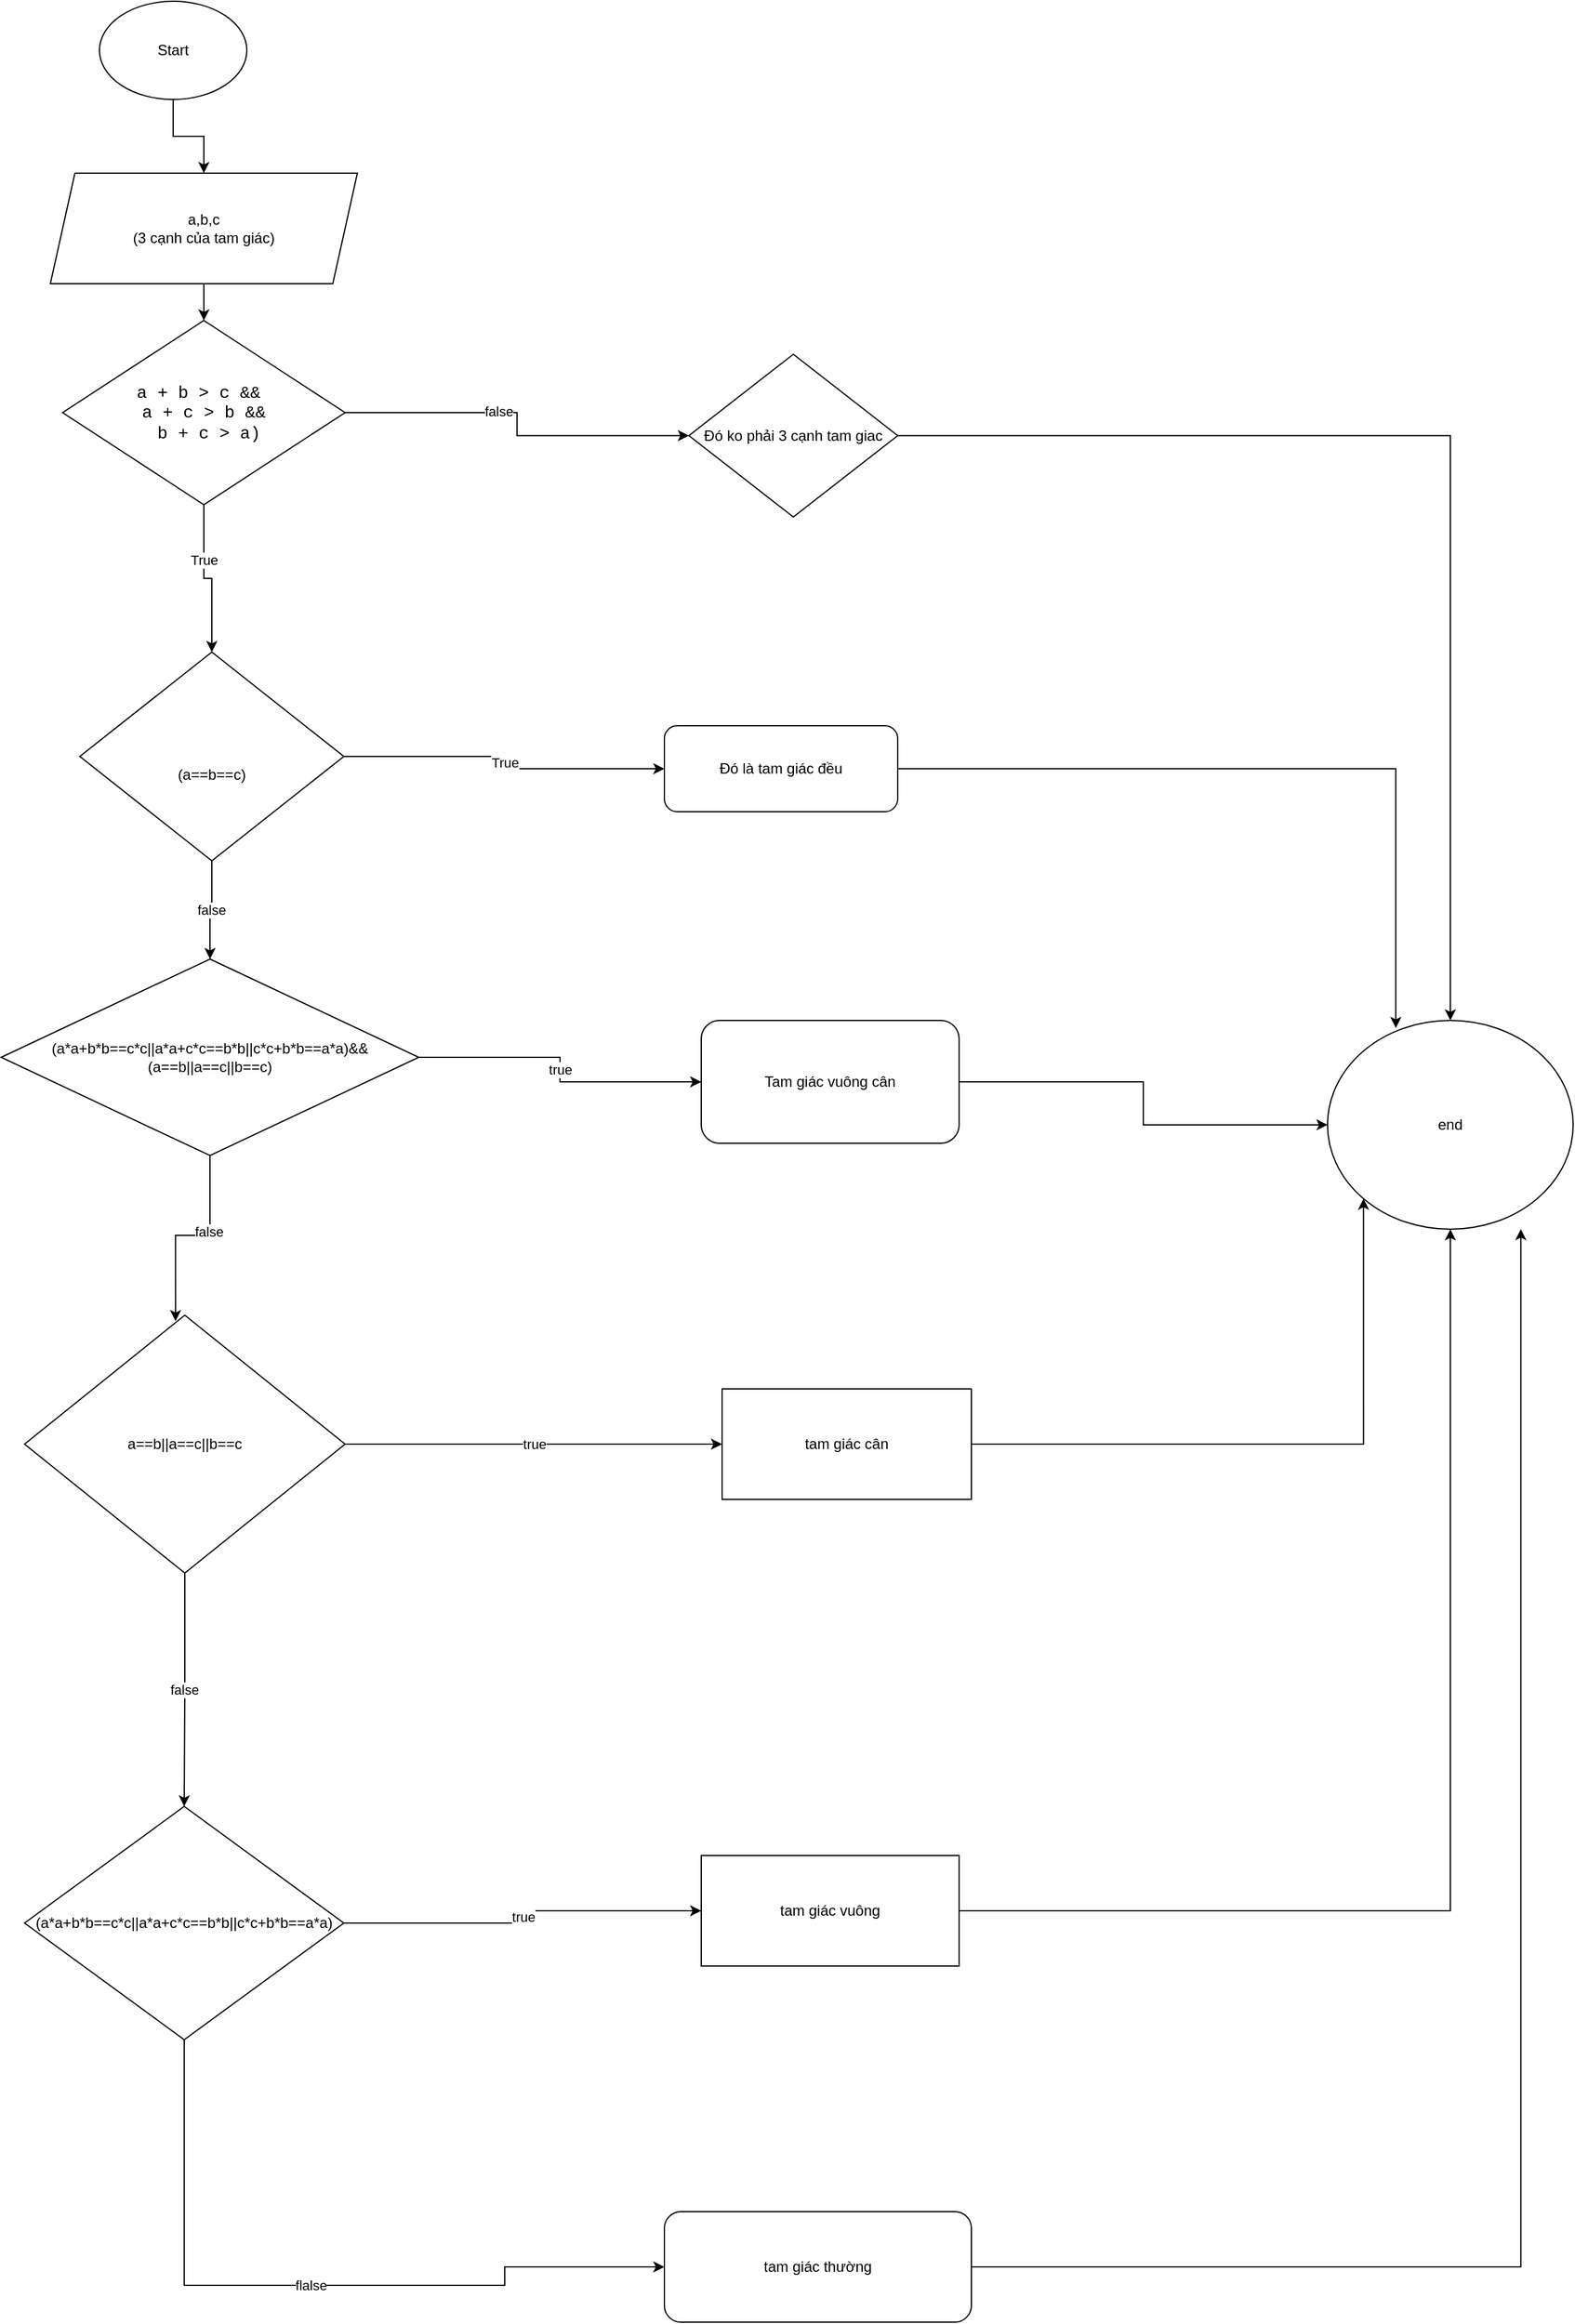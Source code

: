 <mxfile version="22.0.3" type="device">
  <diagram id="C5RBs43oDa-KdzZeNtuy" name="Page-1">
    <mxGraphModel dx="1594" dy="932" grid="1" gridSize="10" guides="1" tooltips="1" connect="1" arrows="1" fold="1" page="1" pageScale="1" pageWidth="827" pageHeight="1169" math="0" shadow="0">
      <root>
        <mxCell id="WIyWlLk6GJQsqaUBKTNV-0" />
        <mxCell id="WIyWlLk6GJQsqaUBKTNV-1" parent="WIyWlLk6GJQsqaUBKTNV-0" />
        <mxCell id="wzvjlH46-cBcdt1pob5m-2" style="edgeStyle=orthogonalEdgeStyle;rounded=0;orthogonalLoop=1;jettySize=auto;html=1;entryX=0.5;entryY=0;entryDx=0;entryDy=0;" parent="WIyWlLk6GJQsqaUBKTNV-1" source="wzvjlH46-cBcdt1pob5m-0" target="wzvjlH46-cBcdt1pob5m-1" edge="1">
          <mxGeometry relative="1" as="geometry" />
        </mxCell>
        <mxCell id="wzvjlH46-cBcdt1pob5m-0" value="Start" style="ellipse;whiteSpace=wrap;html=1;" parent="WIyWlLk6GJQsqaUBKTNV-1" vertex="1">
          <mxGeometry x="320" y="20" width="120" height="80" as="geometry" />
        </mxCell>
        <mxCell id="wzvjlH46-cBcdt1pob5m-4" style="edgeStyle=orthogonalEdgeStyle;rounded=0;orthogonalLoop=1;jettySize=auto;html=1;entryX=0.5;entryY=0;entryDx=0;entryDy=0;" parent="WIyWlLk6GJQsqaUBKTNV-1" source="wzvjlH46-cBcdt1pob5m-1" target="wzvjlH46-cBcdt1pob5m-3" edge="1">
          <mxGeometry relative="1" as="geometry" />
        </mxCell>
        <mxCell id="wzvjlH46-cBcdt1pob5m-1" value="&lt;div&gt;a,b,c&lt;/div&gt;&lt;div&gt;(3 cạnh của tam giác)&lt;br&gt;&lt;/div&gt;" style="shape=parallelogram;perimeter=parallelogramPerimeter;whiteSpace=wrap;html=1;fixedSize=1;" parent="WIyWlLk6GJQsqaUBKTNV-1" vertex="1">
          <mxGeometry x="280" y="160" width="250" height="90" as="geometry" />
        </mxCell>
        <mxCell id="wzvjlH46-cBcdt1pob5m-7" style="edgeStyle=orthogonalEdgeStyle;rounded=0;orthogonalLoop=1;jettySize=auto;html=1;entryX=0;entryY=0.5;entryDx=0;entryDy=0;" parent="WIyWlLk6GJQsqaUBKTNV-1" source="wzvjlH46-cBcdt1pob5m-3" target="wzvjlH46-cBcdt1pob5m-6" edge="1">
          <mxGeometry relative="1" as="geometry" />
        </mxCell>
        <mxCell id="wzvjlH46-cBcdt1pob5m-8" value="false" style="edgeLabel;html=1;align=center;verticalAlign=middle;resizable=0;points=[];" parent="wzvjlH46-cBcdt1pob5m-7" vertex="1" connectable="0">
          <mxGeometry x="-0.167" y="1" relative="1" as="geometry">
            <mxPoint as="offset" />
          </mxGeometry>
        </mxCell>
        <mxCell id="wzvjlH46-cBcdt1pob5m-9" style="edgeStyle=orthogonalEdgeStyle;rounded=0;orthogonalLoop=1;jettySize=auto;html=1;" parent="WIyWlLk6GJQsqaUBKTNV-1" source="wzvjlH46-cBcdt1pob5m-3" target="wzvjlH46-cBcdt1pob5m-5" edge="1">
          <mxGeometry relative="1" as="geometry" />
        </mxCell>
        <mxCell id="wzvjlH46-cBcdt1pob5m-10" value="True" style="edgeLabel;html=1;align=center;verticalAlign=middle;resizable=0;points=[];" parent="wzvjlH46-cBcdt1pob5m-9" vertex="1" connectable="0">
          <mxGeometry x="-0.294" relative="1" as="geometry">
            <mxPoint as="offset" />
          </mxGeometry>
        </mxCell>
        <mxCell id="wzvjlH46-cBcdt1pob5m-3" value="&lt;div align=&quot;center&quot; style=&quot;font-family: Consolas, &amp;quot;Courier New&amp;quot;, monospace; font-weight: normal; font-size: 14px; line-height: 116%;&quot;&gt;&lt;div style=&quot;line-height: 116%;&quot;&gt;a + b &amp;gt; c &amp;amp;&amp;amp;&amp;nbsp;&lt;/div&gt;&lt;div style=&quot;line-height: 116%;&quot;&gt;&lt;span style=&quot;background-color: rgb(255, 255, 255);&quot;&gt;a + c &amp;gt; b &amp;amp;&amp;amp;&lt;/span&gt;&lt;/div&gt;&lt;div style=&quot;line-height: 116%;&quot;&gt;&lt;span style=&quot;background-color: rgb(255, 255, 255);&quot;&gt;&amp;nbsp;b + c &amp;gt; a)&lt;/span&gt;&lt;/div&gt;&lt;/div&gt;" style="rhombus;whiteSpace=wrap;html=1;align=center;" parent="WIyWlLk6GJQsqaUBKTNV-1" vertex="1">
          <mxGeometry x="290" y="280" width="230" height="150" as="geometry" />
        </mxCell>
        <mxCell id="wzvjlH46-cBcdt1pob5m-14" value="false" style="edgeStyle=orthogonalEdgeStyle;rounded=0;orthogonalLoop=1;jettySize=auto;html=1;entryX=0.5;entryY=0;entryDx=0;entryDy=0;" parent="WIyWlLk6GJQsqaUBKTNV-1" source="wzvjlH46-cBcdt1pob5m-5" target="wzvjlH46-cBcdt1pob5m-12" edge="1">
          <mxGeometry relative="1" as="geometry" />
        </mxCell>
        <mxCell id="wzvjlH46-cBcdt1pob5m-22" value="True" style="edgeStyle=orthogonalEdgeStyle;rounded=0;orthogonalLoop=1;jettySize=auto;html=1;entryX=0;entryY=0.5;entryDx=0;entryDy=0;" parent="WIyWlLk6GJQsqaUBKTNV-1" source="wzvjlH46-cBcdt1pob5m-5" target="wzvjlH46-cBcdt1pob5m-21" edge="1">
          <mxGeometry relative="1" as="geometry" />
        </mxCell>
        <mxCell id="wzvjlH46-cBcdt1pob5m-5" value="&lt;br&gt;&lt;br&gt;(a==b==c)" style="rhombus;whiteSpace=wrap;html=1;" parent="WIyWlLk6GJQsqaUBKTNV-1" vertex="1">
          <mxGeometry x="304" y="550" width="215" height="170" as="geometry" />
        </mxCell>
        <mxCell id="wzvjlH46-cBcdt1pob5m-23" style="edgeStyle=orthogonalEdgeStyle;rounded=0;orthogonalLoop=1;jettySize=auto;html=1;entryX=0.5;entryY=0;entryDx=0;entryDy=0;" parent="WIyWlLk6GJQsqaUBKTNV-1" source="wzvjlH46-cBcdt1pob5m-6" target="wzvjlH46-cBcdt1pob5m-11" edge="1">
          <mxGeometry relative="1" as="geometry" />
        </mxCell>
        <mxCell id="wzvjlH46-cBcdt1pob5m-6" value="Đó ko phải 3 cạnh tam giac" style="rhombus;whiteSpace=wrap;html=1;" parent="WIyWlLk6GJQsqaUBKTNV-1" vertex="1">
          <mxGeometry x="800" y="307.5" width="170" height="132.5" as="geometry" />
        </mxCell>
        <mxCell id="wzvjlH46-cBcdt1pob5m-11" value="end" style="ellipse;whiteSpace=wrap;html=1;" parent="WIyWlLk6GJQsqaUBKTNV-1" vertex="1">
          <mxGeometry x="1320" y="850" width="200" height="170" as="geometry" />
        </mxCell>
        <mxCell id="wzvjlH46-cBcdt1pob5m-28" value="true" style="edgeStyle=orthogonalEdgeStyle;rounded=0;orthogonalLoop=1;jettySize=auto;html=1;entryX=0;entryY=0.5;entryDx=0;entryDy=0;" parent="WIyWlLk6GJQsqaUBKTNV-1" source="wzvjlH46-cBcdt1pob5m-12" target="wzvjlH46-cBcdt1pob5m-27" edge="1">
          <mxGeometry relative="1" as="geometry" />
        </mxCell>
        <mxCell id="wzvjlH46-cBcdt1pob5m-12" value="(a*a+b*b==c*c||a*a+c*c==b*b||c*c+b*b==a*a)&amp;amp;&amp;amp;(a==b||a==c||b==c)" style="rhombus;whiteSpace=wrap;html=1;" parent="WIyWlLk6GJQsqaUBKTNV-1" vertex="1">
          <mxGeometry x="240" y="800" width="340" height="160" as="geometry" />
        </mxCell>
        <mxCell id="wzvjlH46-cBcdt1pob5m-19" value="false" style="edgeStyle=orthogonalEdgeStyle;rounded=0;orthogonalLoop=1;jettySize=auto;html=1;entryX=0.5;entryY=0;entryDx=0;entryDy=0;" parent="WIyWlLk6GJQsqaUBKTNV-1" source="wzvjlH46-cBcdt1pob5m-15" target="wzvjlH46-cBcdt1pob5m-18" edge="1">
          <mxGeometry relative="1" as="geometry" />
        </mxCell>
        <mxCell id="wzvjlH46-cBcdt1pob5m-29" value="true" style="edgeStyle=orthogonalEdgeStyle;rounded=0;orthogonalLoop=1;jettySize=auto;html=1;" parent="WIyWlLk6GJQsqaUBKTNV-1" source="wzvjlH46-cBcdt1pob5m-15" target="wzvjlH46-cBcdt1pob5m-30" edge="1">
          <mxGeometry relative="1" as="geometry">
            <mxPoint x="810" y="1180" as="targetPoint" />
          </mxGeometry>
        </mxCell>
        <mxCell id="wzvjlH46-cBcdt1pob5m-15" value="a==b||a==c||b==c" style="rhombus;whiteSpace=wrap;html=1;" parent="WIyWlLk6GJQsqaUBKTNV-1" vertex="1">
          <mxGeometry x="259" y="1090" width="261" height="210" as="geometry" />
        </mxCell>
        <mxCell id="wzvjlH46-cBcdt1pob5m-16" style="edgeStyle=orthogonalEdgeStyle;rounded=0;orthogonalLoop=1;jettySize=auto;html=1;entryX=0.471;entryY=0.023;entryDx=0;entryDy=0;entryPerimeter=0;" parent="WIyWlLk6GJQsqaUBKTNV-1" source="wzvjlH46-cBcdt1pob5m-12" target="wzvjlH46-cBcdt1pob5m-15" edge="1">
          <mxGeometry relative="1" as="geometry" />
        </mxCell>
        <mxCell id="wzvjlH46-cBcdt1pob5m-17" value="false" style="edgeLabel;html=1;align=center;verticalAlign=middle;resizable=0;points=[];" parent="wzvjlH46-cBcdt1pob5m-16" vertex="1" connectable="0">
          <mxGeometry x="-0.24" y="-1" relative="1" as="geometry">
            <mxPoint as="offset" />
          </mxGeometry>
        </mxCell>
        <mxCell id="wzvjlH46-cBcdt1pob5m-32" value="true" style="edgeStyle=orthogonalEdgeStyle;rounded=0;orthogonalLoop=1;jettySize=auto;html=1;entryX=0;entryY=0.5;entryDx=0;entryDy=0;" parent="WIyWlLk6GJQsqaUBKTNV-1" source="wzvjlH46-cBcdt1pob5m-18" target="wzvjlH46-cBcdt1pob5m-31" edge="1">
          <mxGeometry relative="1" as="geometry" />
        </mxCell>
        <mxCell id="wzvjlH46-cBcdt1pob5m-37" value="flalse" style="edgeStyle=orthogonalEdgeStyle;rounded=0;orthogonalLoop=1;jettySize=auto;html=1;entryX=0;entryY=0.5;entryDx=0;entryDy=0;" parent="WIyWlLk6GJQsqaUBKTNV-1" source="wzvjlH46-cBcdt1pob5m-18" target="wzvjlH46-cBcdt1pob5m-36" edge="1">
          <mxGeometry relative="1" as="geometry">
            <Array as="points">
              <mxPoint x="389" y="1880" />
              <mxPoint x="650" y="1880" />
              <mxPoint x="650" y="1865" />
            </Array>
          </mxGeometry>
        </mxCell>
        <mxCell id="wzvjlH46-cBcdt1pob5m-18" value="(a*a+b*b==c*c||a*a+c*c==b*b||c*c+b*b==a*a)" style="rhombus;whiteSpace=wrap;html=1;" parent="WIyWlLk6GJQsqaUBKTNV-1" vertex="1">
          <mxGeometry x="259" y="1490" width="260" height="190" as="geometry" />
        </mxCell>
        <mxCell id="wzvjlH46-cBcdt1pob5m-21" value="Đó là tam giác đều" style="rounded=1;whiteSpace=wrap;html=1;" parent="WIyWlLk6GJQsqaUBKTNV-1" vertex="1">
          <mxGeometry x="780" y="610" width="190" height="70" as="geometry" />
        </mxCell>
        <mxCell id="wzvjlH46-cBcdt1pob5m-26" style="edgeStyle=orthogonalEdgeStyle;rounded=0;orthogonalLoop=1;jettySize=auto;html=1;entryX=0.278;entryY=0.036;entryDx=0;entryDy=0;entryPerimeter=0;" parent="WIyWlLk6GJQsqaUBKTNV-1" source="wzvjlH46-cBcdt1pob5m-21" target="wzvjlH46-cBcdt1pob5m-11" edge="1">
          <mxGeometry relative="1" as="geometry" />
        </mxCell>
        <mxCell id="wzvjlH46-cBcdt1pob5m-33" style="edgeStyle=orthogonalEdgeStyle;rounded=0;orthogonalLoop=1;jettySize=auto;html=1;entryX=0;entryY=0.5;entryDx=0;entryDy=0;" parent="WIyWlLk6GJQsqaUBKTNV-1" source="wzvjlH46-cBcdt1pob5m-27" target="wzvjlH46-cBcdt1pob5m-11" edge="1">
          <mxGeometry relative="1" as="geometry" />
        </mxCell>
        <mxCell id="wzvjlH46-cBcdt1pob5m-27" value="Tam giác vuông cân" style="rounded=1;whiteSpace=wrap;html=1;" parent="WIyWlLk6GJQsqaUBKTNV-1" vertex="1">
          <mxGeometry x="810" y="850" width="210" height="100" as="geometry" />
        </mxCell>
        <mxCell id="wzvjlH46-cBcdt1pob5m-34" style="edgeStyle=orthogonalEdgeStyle;rounded=0;orthogonalLoop=1;jettySize=auto;html=1;entryX=0;entryY=1;entryDx=0;entryDy=0;" parent="WIyWlLk6GJQsqaUBKTNV-1" source="wzvjlH46-cBcdt1pob5m-30" target="wzvjlH46-cBcdt1pob5m-11" edge="1">
          <mxGeometry relative="1" as="geometry" />
        </mxCell>
        <mxCell id="wzvjlH46-cBcdt1pob5m-30" value="tam giác cân" style="rounded=0;whiteSpace=wrap;html=1;" parent="WIyWlLk6GJQsqaUBKTNV-1" vertex="1">
          <mxGeometry x="827" y="1150" width="203" height="90" as="geometry" />
        </mxCell>
        <mxCell id="wzvjlH46-cBcdt1pob5m-35" style="edgeStyle=orthogonalEdgeStyle;rounded=0;orthogonalLoop=1;jettySize=auto;html=1;" parent="WIyWlLk6GJQsqaUBKTNV-1" source="wzvjlH46-cBcdt1pob5m-31" target="wzvjlH46-cBcdt1pob5m-11" edge="1">
          <mxGeometry relative="1" as="geometry" />
        </mxCell>
        <mxCell id="wzvjlH46-cBcdt1pob5m-31" value="tam giác vuông" style="rounded=0;whiteSpace=wrap;html=1;" parent="WIyWlLk6GJQsqaUBKTNV-1" vertex="1">
          <mxGeometry x="810" y="1530" width="210" height="90" as="geometry" />
        </mxCell>
        <mxCell id="wzvjlH46-cBcdt1pob5m-36" value="tam giác thường" style="rounded=1;whiteSpace=wrap;html=1;" parent="WIyWlLk6GJQsqaUBKTNV-1" vertex="1">
          <mxGeometry x="780" y="1820" width="250" height="90" as="geometry" />
        </mxCell>
        <mxCell id="wzvjlH46-cBcdt1pob5m-38" style="edgeStyle=orthogonalEdgeStyle;rounded=0;orthogonalLoop=1;jettySize=auto;html=1;entryX=0.787;entryY=0.999;entryDx=0;entryDy=0;entryPerimeter=0;" parent="WIyWlLk6GJQsqaUBKTNV-1" source="wzvjlH46-cBcdt1pob5m-36" target="wzvjlH46-cBcdt1pob5m-11" edge="1">
          <mxGeometry relative="1" as="geometry" />
        </mxCell>
      </root>
    </mxGraphModel>
  </diagram>
</mxfile>
